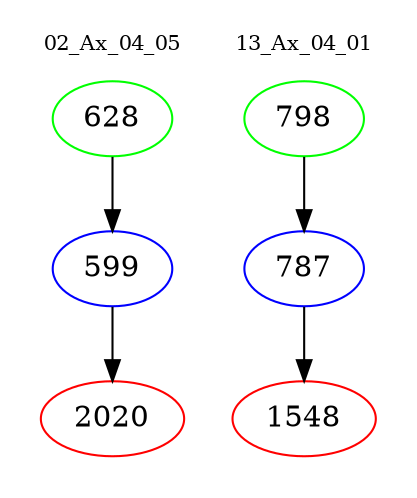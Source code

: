 digraph{
subgraph cluster_0 {
color = white
label = "02_Ax_04_05";
fontsize=10;
T0_628 [label="628", color="green"]
T0_628 -> T0_599 [color="black"]
T0_599 [label="599", color="blue"]
T0_599 -> T0_2020 [color="black"]
T0_2020 [label="2020", color="red"]
}
subgraph cluster_1 {
color = white
label = "13_Ax_04_01";
fontsize=10;
T1_798 [label="798", color="green"]
T1_798 -> T1_787 [color="black"]
T1_787 [label="787", color="blue"]
T1_787 -> T1_1548 [color="black"]
T1_1548 [label="1548", color="red"]
}
}
